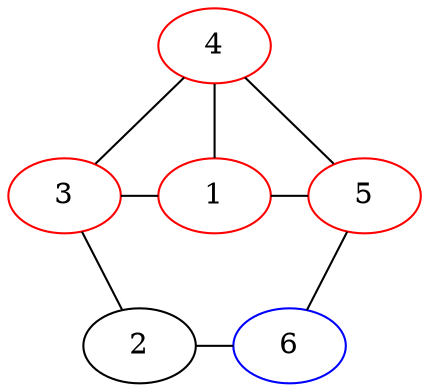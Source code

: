 graph {
    4 -- 5;
    4 -- 1;
    4 -- 3;
    1 -- 5;
    3 -- 1;
    3 -- 2;
    5 -- 6;
    2 -- 6;
    1 -- 2 [style="invis"];
    1 -- 6 [style="invis"];
    {
        rank="min";
        4;
    }
    {
        rank="same";
        5;
        1;
        3;
    }
    {
        rank="same";
        6;
        2;
    }
    1 [color="red"];
    3 [color="red"];
    4 [color="red"];
    5 [color="red"];
    6 [color="blue"];
}
